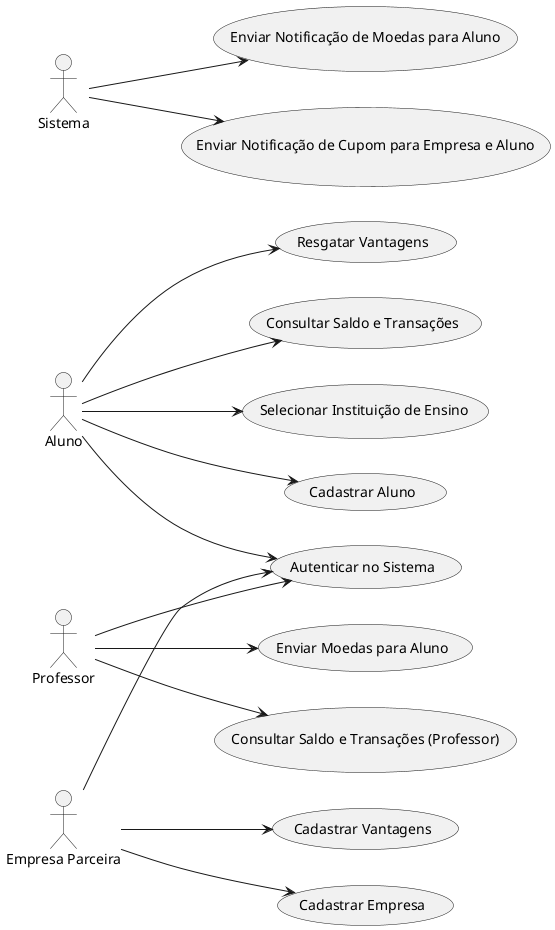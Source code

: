 @startuml
left to right direction

actor "Aluno" as Aluno
actor "Professor" as Professor
actor "Empresa Parceira" as Empresa
actor "Sistema" as Sistema

usecase "Cadastrar Aluno" as CadastrarAluno
usecase "Autenticar no Sistema" as Autenticar
usecase "Resgatar Vantagens" as ResgatarVantagens
usecase "Consultar Saldo e Transações" as ConsultarSaldoAluno
usecase "Enviar Moedas para Aluno" as EnviarMoedas
usecase "Cadastrar Empresa" as CadastrarEmpresa
usecase "Cadastrar Vantagens" as CadastrarVantagens
usecase "Consultar Saldo e Transações (Professor)" as ConsultarSaldoProfessor
usecase "Enviar Notificação de Moedas para Aluno" as EnviarNotificacaoMoedas
usecase "Enviar Notificação de Cupom para Empresa e Aluno" as EnviarNotificacaoCupom
usecase "Selecionar Instituição de Ensino" as SelecionarInstituicao

Aluno --> CadastrarAluno
Aluno --> Autenticar
Aluno --> ResgatarVantagens
Aluno --> ConsultarSaldoAluno
Aluno --> SelecionarInstituicao

Professor --> EnviarMoedas
Professor --> ConsultarSaldoProfessor
Professor --> Autenticar

Empresa --> CadastrarEmpresa
Empresa --> CadastrarVantagens
Empresa --> Autenticar

Sistema --> EnviarNotificacaoMoedas
Sistema --> EnviarNotificacaoCupom
@enduml
